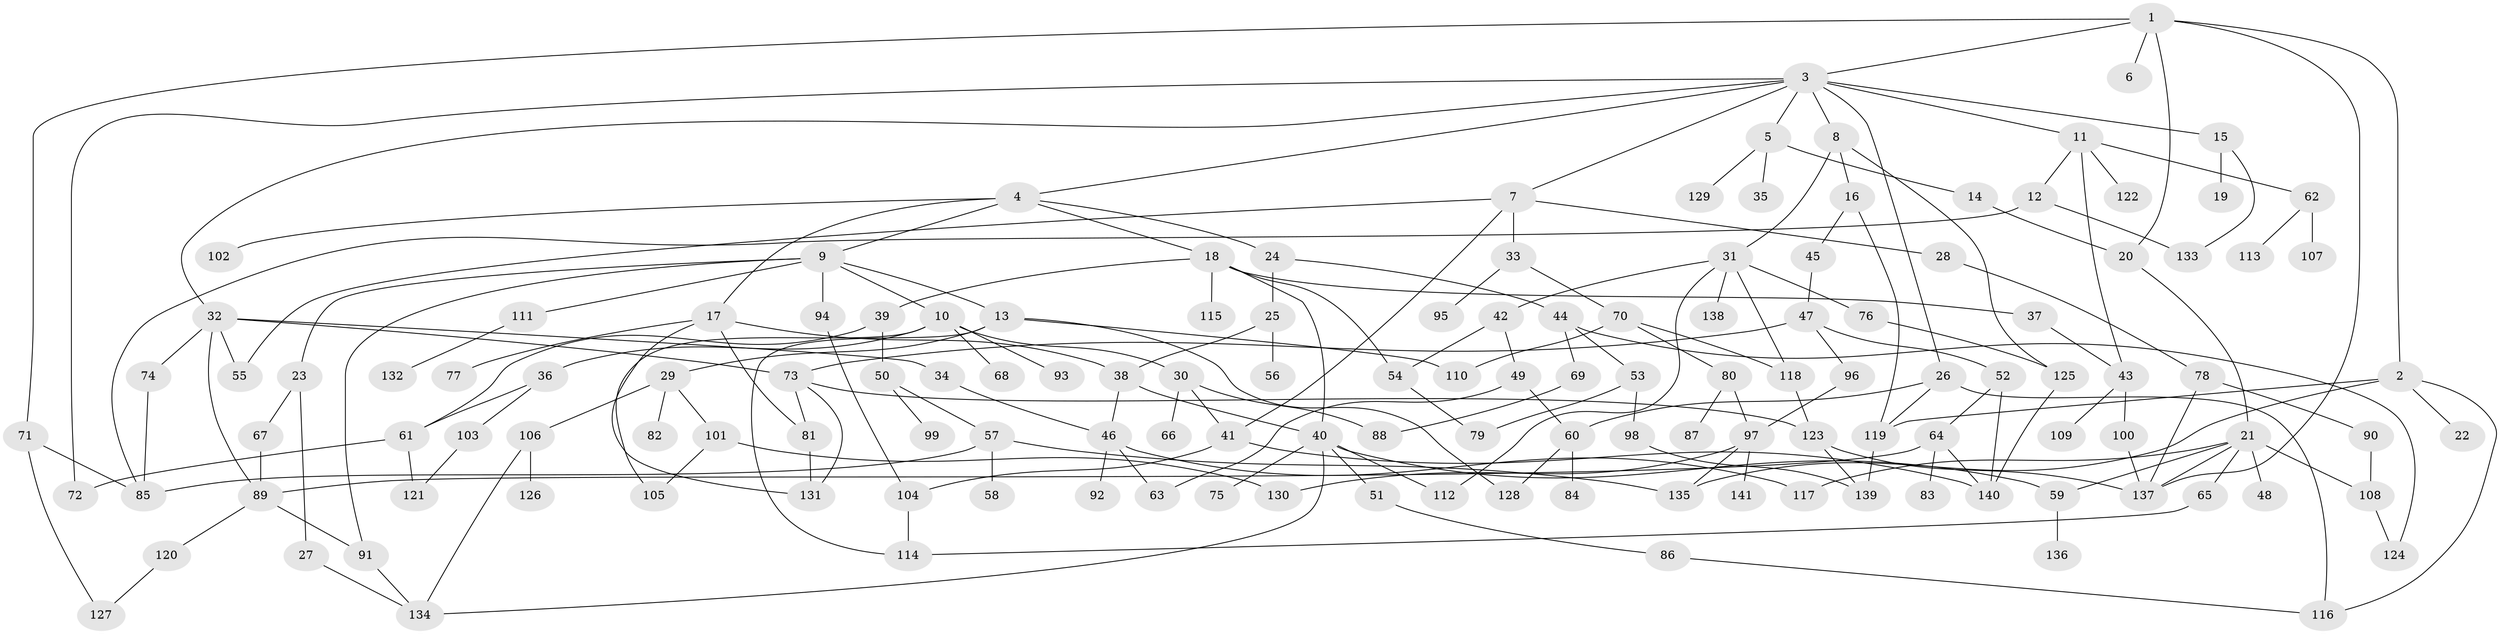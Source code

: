 // Generated by graph-tools (version 1.1) at 2025/25/03/09/25 03:25:27]
// undirected, 141 vertices, 201 edges
graph export_dot {
graph [start="1"]
  node [color=gray90,style=filled];
  1;
  2;
  3;
  4;
  5;
  6;
  7;
  8;
  9;
  10;
  11;
  12;
  13;
  14;
  15;
  16;
  17;
  18;
  19;
  20;
  21;
  22;
  23;
  24;
  25;
  26;
  27;
  28;
  29;
  30;
  31;
  32;
  33;
  34;
  35;
  36;
  37;
  38;
  39;
  40;
  41;
  42;
  43;
  44;
  45;
  46;
  47;
  48;
  49;
  50;
  51;
  52;
  53;
  54;
  55;
  56;
  57;
  58;
  59;
  60;
  61;
  62;
  63;
  64;
  65;
  66;
  67;
  68;
  69;
  70;
  71;
  72;
  73;
  74;
  75;
  76;
  77;
  78;
  79;
  80;
  81;
  82;
  83;
  84;
  85;
  86;
  87;
  88;
  89;
  90;
  91;
  92;
  93;
  94;
  95;
  96;
  97;
  98;
  99;
  100;
  101;
  102;
  103;
  104;
  105;
  106;
  107;
  108;
  109;
  110;
  111;
  112;
  113;
  114;
  115;
  116;
  117;
  118;
  119;
  120;
  121;
  122;
  123;
  124;
  125;
  126;
  127;
  128;
  129;
  130;
  131;
  132;
  133;
  134;
  135;
  136;
  137;
  138;
  139;
  140;
  141;
  1 -- 2;
  1 -- 3;
  1 -- 6;
  1 -- 20;
  1 -- 71;
  1 -- 137;
  2 -- 22;
  2 -- 116;
  2 -- 135;
  2 -- 119;
  3 -- 4;
  3 -- 5;
  3 -- 7;
  3 -- 8;
  3 -- 11;
  3 -- 15;
  3 -- 26;
  3 -- 32;
  3 -- 72;
  4 -- 9;
  4 -- 17;
  4 -- 18;
  4 -- 24;
  4 -- 102;
  5 -- 14;
  5 -- 35;
  5 -- 129;
  7 -- 28;
  7 -- 33;
  7 -- 55;
  7 -- 41;
  8 -- 16;
  8 -- 31;
  8 -- 125;
  9 -- 10;
  9 -- 13;
  9 -- 23;
  9 -- 91;
  9 -- 94;
  9 -- 111;
  10 -- 30;
  10 -- 36;
  10 -- 68;
  10 -- 93;
  10 -- 105;
  11 -- 12;
  11 -- 43;
  11 -- 62;
  11 -- 122;
  12 -- 133;
  12 -- 85;
  13 -- 29;
  13 -- 110;
  13 -- 114;
  13 -- 128;
  14 -- 20;
  15 -- 19;
  15 -- 133;
  16 -- 45;
  16 -- 119;
  17 -- 38;
  17 -- 77;
  17 -- 131;
  17 -- 81;
  18 -- 37;
  18 -- 39;
  18 -- 54;
  18 -- 115;
  18 -- 40;
  20 -- 21;
  21 -- 48;
  21 -- 65;
  21 -- 117;
  21 -- 59;
  21 -- 108;
  21 -- 137;
  23 -- 27;
  23 -- 67;
  24 -- 25;
  24 -- 44;
  25 -- 56;
  25 -- 38;
  26 -- 119;
  26 -- 116;
  26 -- 60;
  27 -- 134;
  28 -- 78;
  29 -- 82;
  29 -- 101;
  29 -- 106;
  30 -- 41;
  30 -- 66;
  30 -- 88;
  31 -- 42;
  31 -- 76;
  31 -- 112;
  31 -- 138;
  31 -- 118;
  32 -- 34;
  32 -- 73;
  32 -- 74;
  32 -- 89;
  32 -- 55;
  33 -- 70;
  33 -- 95;
  34 -- 46;
  36 -- 103;
  36 -- 61;
  37 -- 43;
  38 -- 40;
  38 -- 46;
  39 -- 50;
  39 -- 61;
  40 -- 51;
  40 -- 59;
  40 -- 75;
  40 -- 112;
  40 -- 134;
  41 -- 104;
  41 -- 140;
  42 -- 49;
  42 -- 54;
  43 -- 100;
  43 -- 109;
  44 -- 53;
  44 -- 69;
  44 -- 124;
  45 -- 47;
  46 -- 63;
  46 -- 92;
  46 -- 117;
  47 -- 52;
  47 -- 96;
  47 -- 73;
  49 -- 60;
  49 -- 63;
  50 -- 57;
  50 -- 99;
  51 -- 86;
  52 -- 64;
  52 -- 140;
  53 -- 79;
  53 -- 98;
  54 -- 79;
  57 -- 58;
  57 -- 85;
  57 -- 135;
  59 -- 136;
  60 -- 84;
  60 -- 128;
  61 -- 121;
  61 -- 72;
  62 -- 107;
  62 -- 113;
  64 -- 83;
  64 -- 89;
  64 -- 140;
  65 -- 114;
  67 -- 89;
  69 -- 88;
  70 -- 80;
  70 -- 118;
  70 -- 110;
  71 -- 127;
  71 -- 85;
  73 -- 81;
  73 -- 123;
  73 -- 131;
  74 -- 85;
  76 -- 125;
  78 -- 90;
  78 -- 137;
  80 -- 87;
  80 -- 97;
  81 -- 131;
  86 -- 116;
  89 -- 120;
  89 -- 91;
  90 -- 108;
  91 -- 134;
  94 -- 104;
  96 -- 97;
  97 -- 130;
  97 -- 141;
  97 -- 135;
  98 -- 139;
  100 -- 137;
  101 -- 105;
  101 -- 130;
  103 -- 121;
  104 -- 114;
  106 -- 126;
  106 -- 134;
  108 -- 124;
  111 -- 132;
  118 -- 123;
  119 -- 139;
  120 -- 127;
  123 -- 137;
  123 -- 139;
  125 -- 140;
}
